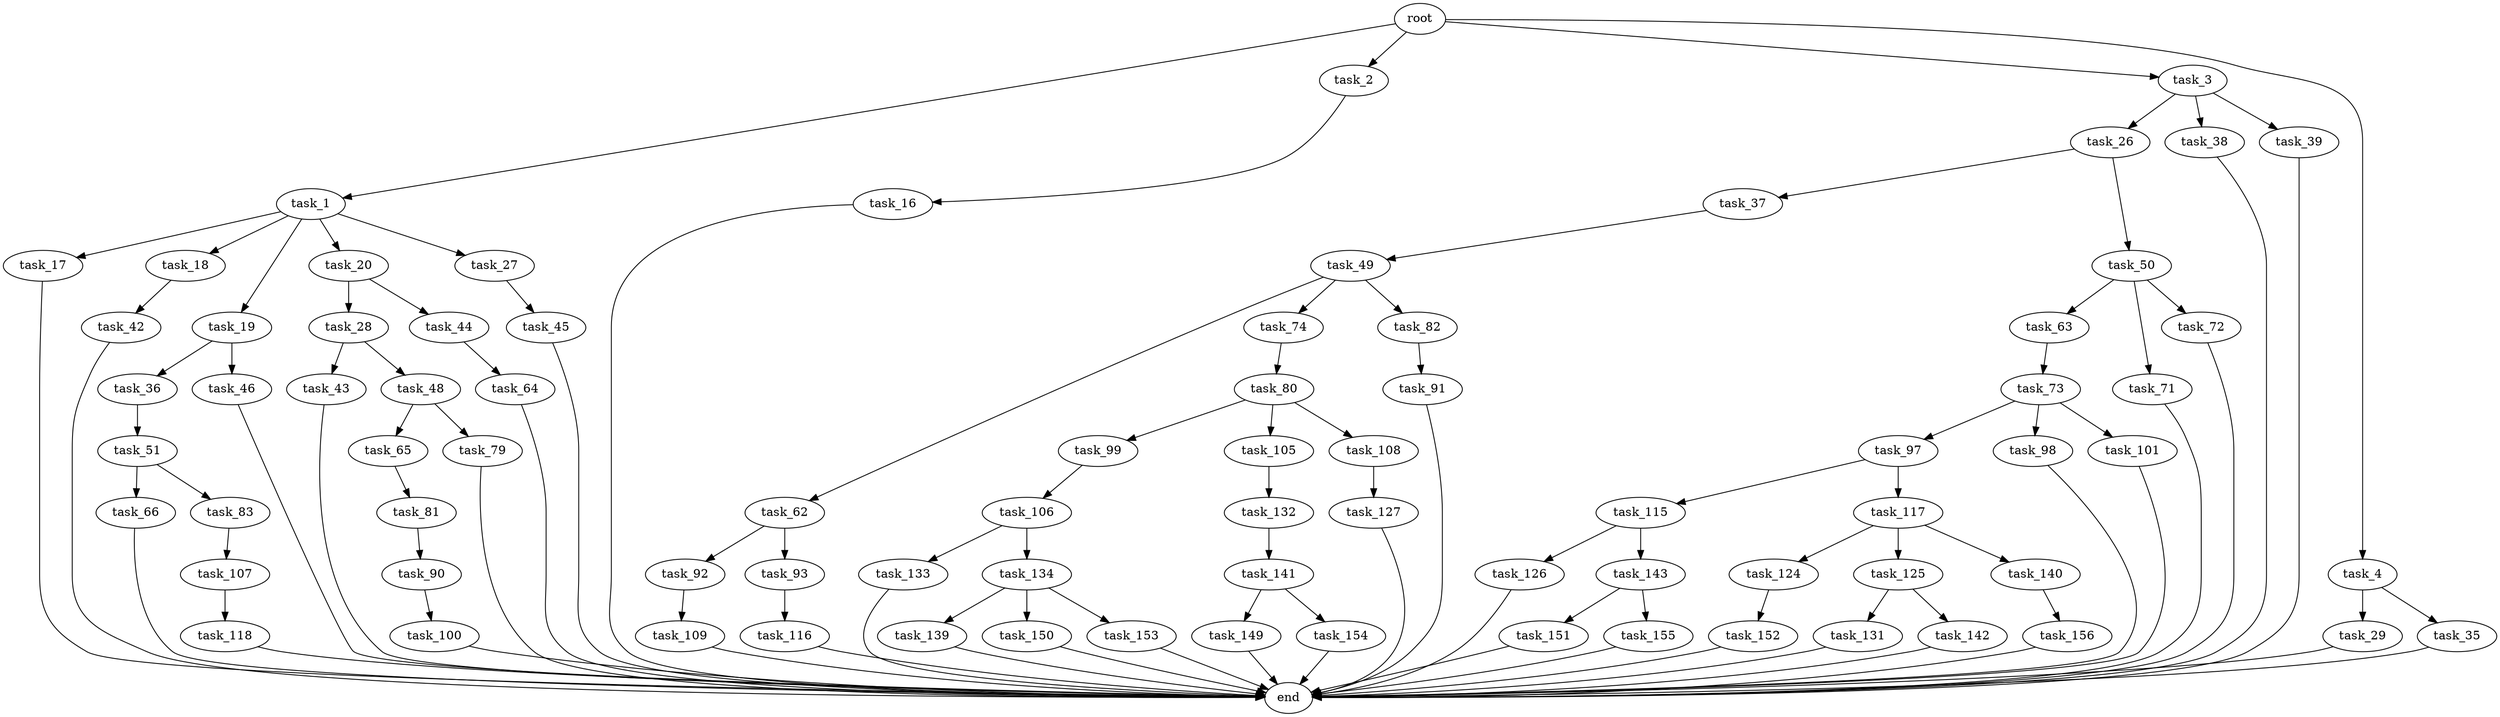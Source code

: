 digraph G {
  root [size="0.000000"];
  task_1 [size="1445000886.000000"];
  task_2 [size="715336823396.000000"];
  task_3 [size="32082310278.000000"];
  task_4 [size="231928233984.000000"];
  task_17 [size="9207915703.000000"];
  task_18 [size="68719476736.000000"];
  task_19 [size="134217728000.000000"];
  task_20 [size="533893368929.000000"];
  task_27 [size="272061877260.000000"];
  task_16 [size="549755813888.000000"];
  task_26 [size="11602957156.000000"];
  task_38 [size="2002209275.000000"];
  task_39 [size="1005046655995.000000"];
  task_29 [size="68719476736.000000"];
  task_35 [size="20767496341.000000"];
  end [size="0.000000"];
  task_42 [size="188486731212.000000"];
  task_36 [size="134217728000.000000"];
  task_46 [size="1073741824000.000000"];
  task_28 [size="41333677790.000000"];
  task_44 [size="231928233984.000000"];
  task_37 [size="115380995922.000000"];
  task_50 [size="11381545937.000000"];
  task_45 [size="68719476736.000000"];
  task_43 [size="8589934592.000000"];
  task_48 [size="231928233984.000000"];
  task_51 [size="15170669797.000000"];
  task_49 [size="546562546.000000"];
  task_64 [size="19330595731.000000"];
  task_65 [size="418136708455.000000"];
  task_79 [size="199183460724.000000"];
  task_62 [size="9505894587.000000"];
  task_74 [size="21784012063.000000"];
  task_82 [size="697625115564.000000"];
  task_63 [size="30121516848.000000"];
  task_71 [size="68719476736.000000"];
  task_72 [size="7336068804.000000"];
  task_66 [size="1524242141.000000"];
  task_83 [size="56206343834.000000"];
  task_92 [size="8589934592.000000"];
  task_93 [size="68719476736.000000"];
  task_73 [size="398497331826.000000"];
  task_81 [size="29491039097.000000"];
  task_97 [size="552757009.000000"];
  task_98 [size="752309217348.000000"];
  task_101 [size="782757789696.000000"];
  task_80 [size="537160909993.000000"];
  task_99 [size="555327929624.000000"];
  task_105 [size="14396137368.000000"];
  task_108 [size="359554527800.000000"];
  task_90 [size="100245618588.000000"];
  task_91 [size="27123101736.000000"];
  task_107 [size="398226274.000000"];
  task_100 [size="44402438413.000000"];
  task_109 [size="28991029248.000000"];
  task_116 [size="549755813888.000000"];
  task_115 [size="15393175172.000000"];
  task_117 [size="9475955558.000000"];
  task_106 [size="41646143679.000000"];
  task_132 [size="45665489828.000000"];
  task_133 [size="59010736251.000000"];
  task_134 [size="24157266788.000000"];
  task_118 [size="748625498816.000000"];
  task_127 [size="81522289217.000000"];
  task_126 [size="35156359012.000000"];
  task_143 [size="55521829884.000000"];
  task_124 [size="368293445632.000000"];
  task_125 [size="7822029068.000000"];
  task_140 [size="231928233984.000000"];
  task_152 [size="11377747575.000000"];
  task_131 [size="636314497673.000000"];
  task_142 [size="8589934592.000000"];
  task_141 [size="1167751852870.000000"];
  task_139 [size="8589934592.000000"];
  task_150 [size="368293445632.000000"];
  task_153 [size="1605453618.000000"];
  task_156 [size="7855717512.000000"];
  task_149 [size="549755813888.000000"];
  task_154 [size="368293445632.000000"];
  task_151 [size="368293445632.000000"];
  task_155 [size="1942394324.000000"];

  root -> task_1 [size="1.000000"];
  root -> task_2 [size="1.000000"];
  root -> task_3 [size="1.000000"];
  root -> task_4 [size="1.000000"];
  task_1 -> task_17 [size="33554432.000000"];
  task_1 -> task_18 [size="33554432.000000"];
  task_1 -> task_19 [size="33554432.000000"];
  task_1 -> task_20 [size="33554432.000000"];
  task_1 -> task_27 [size="33554432.000000"];
  task_2 -> task_16 [size="536870912.000000"];
  task_3 -> task_26 [size="536870912.000000"];
  task_3 -> task_38 [size="536870912.000000"];
  task_3 -> task_39 [size="536870912.000000"];
  task_4 -> task_29 [size="301989888.000000"];
  task_4 -> task_35 [size="301989888.000000"];
  task_17 -> end [size="1.000000"];
  task_18 -> task_42 [size="134217728.000000"];
  task_19 -> task_36 [size="209715200.000000"];
  task_19 -> task_46 [size="209715200.000000"];
  task_20 -> task_28 [size="838860800.000000"];
  task_20 -> task_44 [size="838860800.000000"];
  task_27 -> task_45 [size="301989888.000000"];
  task_16 -> end [size="1.000000"];
  task_26 -> task_37 [size="209715200.000000"];
  task_26 -> task_50 [size="209715200.000000"];
  task_38 -> end [size="1.000000"];
  task_39 -> end [size="1.000000"];
  task_29 -> end [size="1.000000"];
  task_35 -> end [size="1.000000"];
  task_42 -> end [size="1.000000"];
  task_36 -> task_51 [size="209715200.000000"];
  task_46 -> end [size="1.000000"];
  task_28 -> task_43 [size="75497472.000000"];
  task_28 -> task_48 [size="75497472.000000"];
  task_44 -> task_64 [size="301989888.000000"];
  task_37 -> task_49 [size="209715200.000000"];
  task_50 -> task_63 [size="209715200.000000"];
  task_50 -> task_71 [size="209715200.000000"];
  task_50 -> task_72 [size="209715200.000000"];
  task_45 -> end [size="1.000000"];
  task_43 -> end [size="1.000000"];
  task_48 -> task_65 [size="301989888.000000"];
  task_48 -> task_79 [size="301989888.000000"];
  task_51 -> task_66 [size="411041792.000000"];
  task_51 -> task_83 [size="411041792.000000"];
  task_49 -> task_62 [size="33554432.000000"];
  task_49 -> task_74 [size="33554432.000000"];
  task_49 -> task_82 [size="33554432.000000"];
  task_64 -> end [size="1.000000"];
  task_65 -> task_81 [size="301989888.000000"];
  task_79 -> end [size="1.000000"];
  task_62 -> task_92 [size="301989888.000000"];
  task_62 -> task_93 [size="301989888.000000"];
  task_74 -> task_80 [size="33554432.000000"];
  task_82 -> task_91 [size="536870912.000000"];
  task_63 -> task_73 [size="134217728.000000"];
  task_71 -> end [size="1.000000"];
  task_72 -> end [size="1.000000"];
  task_66 -> end [size="1.000000"];
  task_83 -> task_107 [size="209715200.000000"];
  task_92 -> task_109 [size="33554432.000000"];
  task_93 -> task_116 [size="134217728.000000"];
  task_73 -> task_97 [size="411041792.000000"];
  task_73 -> task_98 [size="411041792.000000"];
  task_73 -> task_101 [size="411041792.000000"];
  task_81 -> task_90 [size="679477248.000000"];
  task_97 -> task_115 [size="33554432.000000"];
  task_97 -> task_117 [size="33554432.000000"];
  task_98 -> end [size="1.000000"];
  task_101 -> end [size="1.000000"];
  task_80 -> task_99 [size="411041792.000000"];
  task_80 -> task_105 [size="411041792.000000"];
  task_80 -> task_108 [size="411041792.000000"];
  task_99 -> task_106 [size="536870912.000000"];
  task_105 -> task_132 [size="536870912.000000"];
  task_108 -> task_127 [size="536870912.000000"];
  task_90 -> task_100 [size="134217728.000000"];
  task_91 -> end [size="1.000000"];
  task_107 -> task_118 [size="33554432.000000"];
  task_100 -> end [size="1.000000"];
  task_109 -> end [size="1.000000"];
  task_116 -> end [size="1.000000"];
  task_115 -> task_126 [size="536870912.000000"];
  task_115 -> task_143 [size="536870912.000000"];
  task_117 -> task_124 [size="679477248.000000"];
  task_117 -> task_125 [size="679477248.000000"];
  task_117 -> task_140 [size="679477248.000000"];
  task_106 -> task_133 [size="33554432.000000"];
  task_106 -> task_134 [size="33554432.000000"];
  task_132 -> task_141 [size="838860800.000000"];
  task_133 -> end [size="1.000000"];
  task_134 -> task_139 [size="536870912.000000"];
  task_134 -> task_150 [size="536870912.000000"];
  task_134 -> task_153 [size="536870912.000000"];
  task_118 -> end [size="1.000000"];
  task_127 -> end [size="1.000000"];
  task_126 -> end [size="1.000000"];
  task_143 -> task_151 [size="134217728.000000"];
  task_143 -> task_155 [size="134217728.000000"];
  task_124 -> task_152 [size="411041792.000000"];
  task_125 -> task_131 [size="679477248.000000"];
  task_125 -> task_142 [size="679477248.000000"];
  task_140 -> task_156 [size="301989888.000000"];
  task_152 -> end [size="1.000000"];
  task_131 -> end [size="1.000000"];
  task_142 -> end [size="1.000000"];
  task_141 -> task_149 [size="838860800.000000"];
  task_141 -> task_154 [size="838860800.000000"];
  task_139 -> end [size="1.000000"];
  task_150 -> end [size="1.000000"];
  task_153 -> end [size="1.000000"];
  task_156 -> end [size="1.000000"];
  task_149 -> end [size="1.000000"];
  task_154 -> end [size="1.000000"];
  task_151 -> end [size="1.000000"];
  task_155 -> end [size="1.000000"];
}
